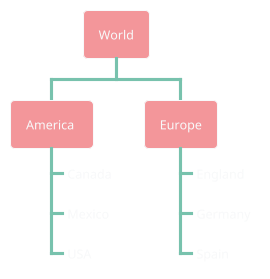 ' Do not edit
' Theme Gallery
' autogenerated by script
'
@startwbs
!theme minty
* World
** America 
***_ Canada 
***_ Mexico
***_ USA
** Europe
***_  England
***_  Germany
***_  Spain
@endwbs
